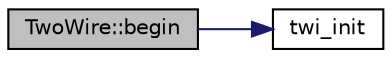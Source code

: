 digraph "TwoWire::begin"
{
 // LATEX_PDF_SIZE
  edge [fontname="Helvetica",fontsize="10",labelfontname="Helvetica",labelfontsize="10"];
  node [fontname="Helvetica",fontsize="10",shape=record];
  rankdir="LR";
  Node1 [label="TwoWire::begin",height=0.2,width=0.4,color="black", fillcolor="grey75", style="filled", fontcolor="black",tooltip=" "];
  Node1 -> Node2 [color="midnightblue",fontsize="10",style="solid",fontname="Helvetica"];
  Node2 [label="twi_init",height=0.2,width=0.4,color="black", fillcolor="white", style="filled",URL="$twi_8c.html#a16f0e6b2fa5a26eadbf4086ab6d54467",tooltip=" "];
}
